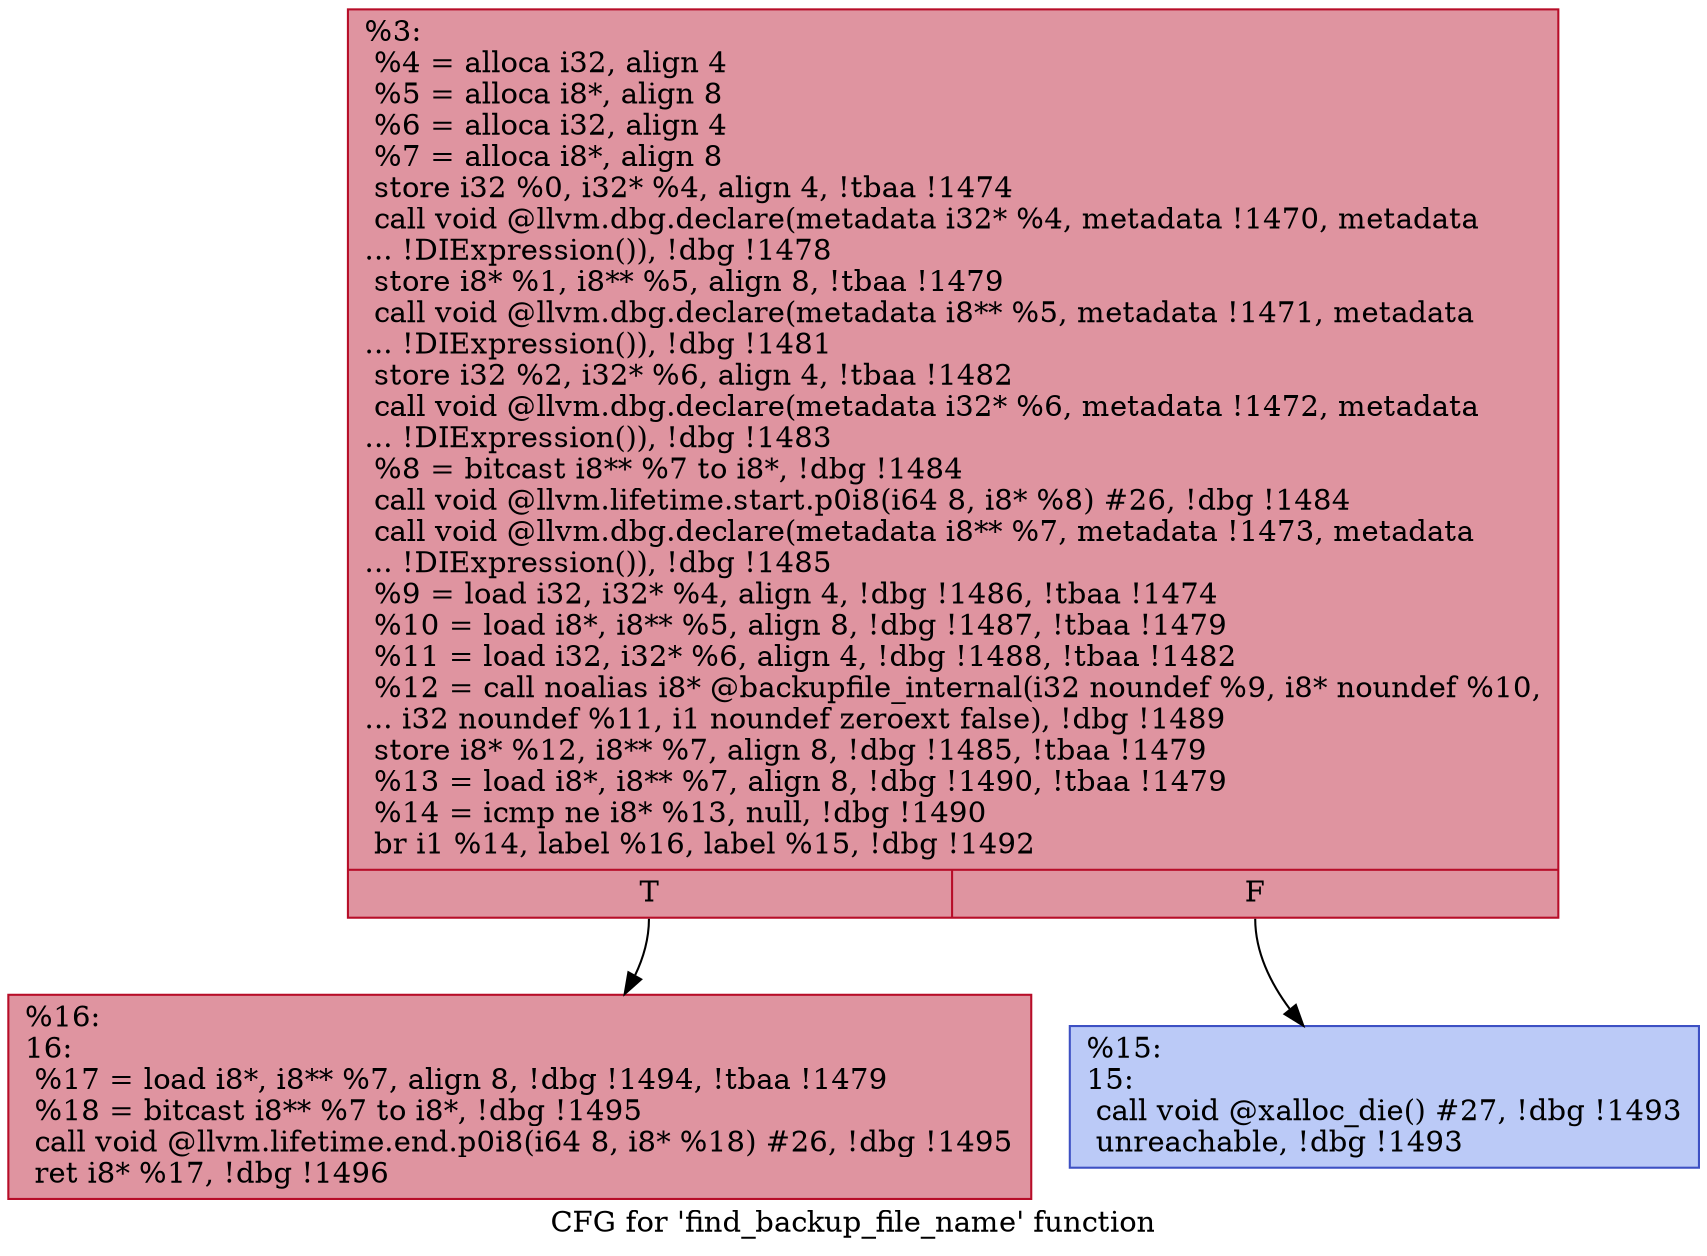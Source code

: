 digraph "CFG for 'find_backup_file_name' function" {
	label="CFG for 'find_backup_file_name' function";

	Node0xf7bcb0 [shape=record,color="#b70d28ff", style=filled, fillcolor="#b70d2870",label="{%3:\l  %4 = alloca i32, align 4\l  %5 = alloca i8*, align 8\l  %6 = alloca i32, align 4\l  %7 = alloca i8*, align 8\l  store i32 %0, i32* %4, align 4, !tbaa !1474\l  call void @llvm.dbg.declare(metadata i32* %4, metadata !1470, metadata\l... !DIExpression()), !dbg !1478\l  store i8* %1, i8** %5, align 8, !tbaa !1479\l  call void @llvm.dbg.declare(metadata i8** %5, metadata !1471, metadata\l... !DIExpression()), !dbg !1481\l  store i32 %2, i32* %6, align 4, !tbaa !1482\l  call void @llvm.dbg.declare(metadata i32* %6, metadata !1472, metadata\l... !DIExpression()), !dbg !1483\l  %8 = bitcast i8** %7 to i8*, !dbg !1484\l  call void @llvm.lifetime.start.p0i8(i64 8, i8* %8) #26, !dbg !1484\l  call void @llvm.dbg.declare(metadata i8** %7, metadata !1473, metadata\l... !DIExpression()), !dbg !1485\l  %9 = load i32, i32* %4, align 4, !dbg !1486, !tbaa !1474\l  %10 = load i8*, i8** %5, align 8, !dbg !1487, !tbaa !1479\l  %11 = load i32, i32* %6, align 4, !dbg !1488, !tbaa !1482\l  %12 = call noalias i8* @backupfile_internal(i32 noundef %9, i8* noundef %10,\l... i32 noundef %11, i1 noundef zeroext false), !dbg !1489\l  store i8* %12, i8** %7, align 8, !dbg !1485, !tbaa !1479\l  %13 = load i8*, i8** %7, align 8, !dbg !1490, !tbaa !1479\l  %14 = icmp ne i8* %13, null, !dbg !1490\l  br i1 %14, label %16, label %15, !dbg !1492\l|{<s0>T|<s1>F}}"];
	Node0xf7bcb0:s0 -> Node0xf7cb50;
	Node0xf7bcb0:s1 -> Node0xf7cb00;
	Node0xf7cb00 [shape=record,color="#3d50c3ff", style=filled, fillcolor="#6687ed70",label="{%15:\l15:                                               \l  call void @xalloc_die() #27, !dbg !1493\l  unreachable, !dbg !1493\l}"];
	Node0xf7cb50 [shape=record,color="#b70d28ff", style=filled, fillcolor="#b70d2870",label="{%16:\l16:                                               \l  %17 = load i8*, i8** %7, align 8, !dbg !1494, !tbaa !1479\l  %18 = bitcast i8** %7 to i8*, !dbg !1495\l  call void @llvm.lifetime.end.p0i8(i64 8, i8* %18) #26, !dbg !1495\l  ret i8* %17, !dbg !1496\l}"];
}
